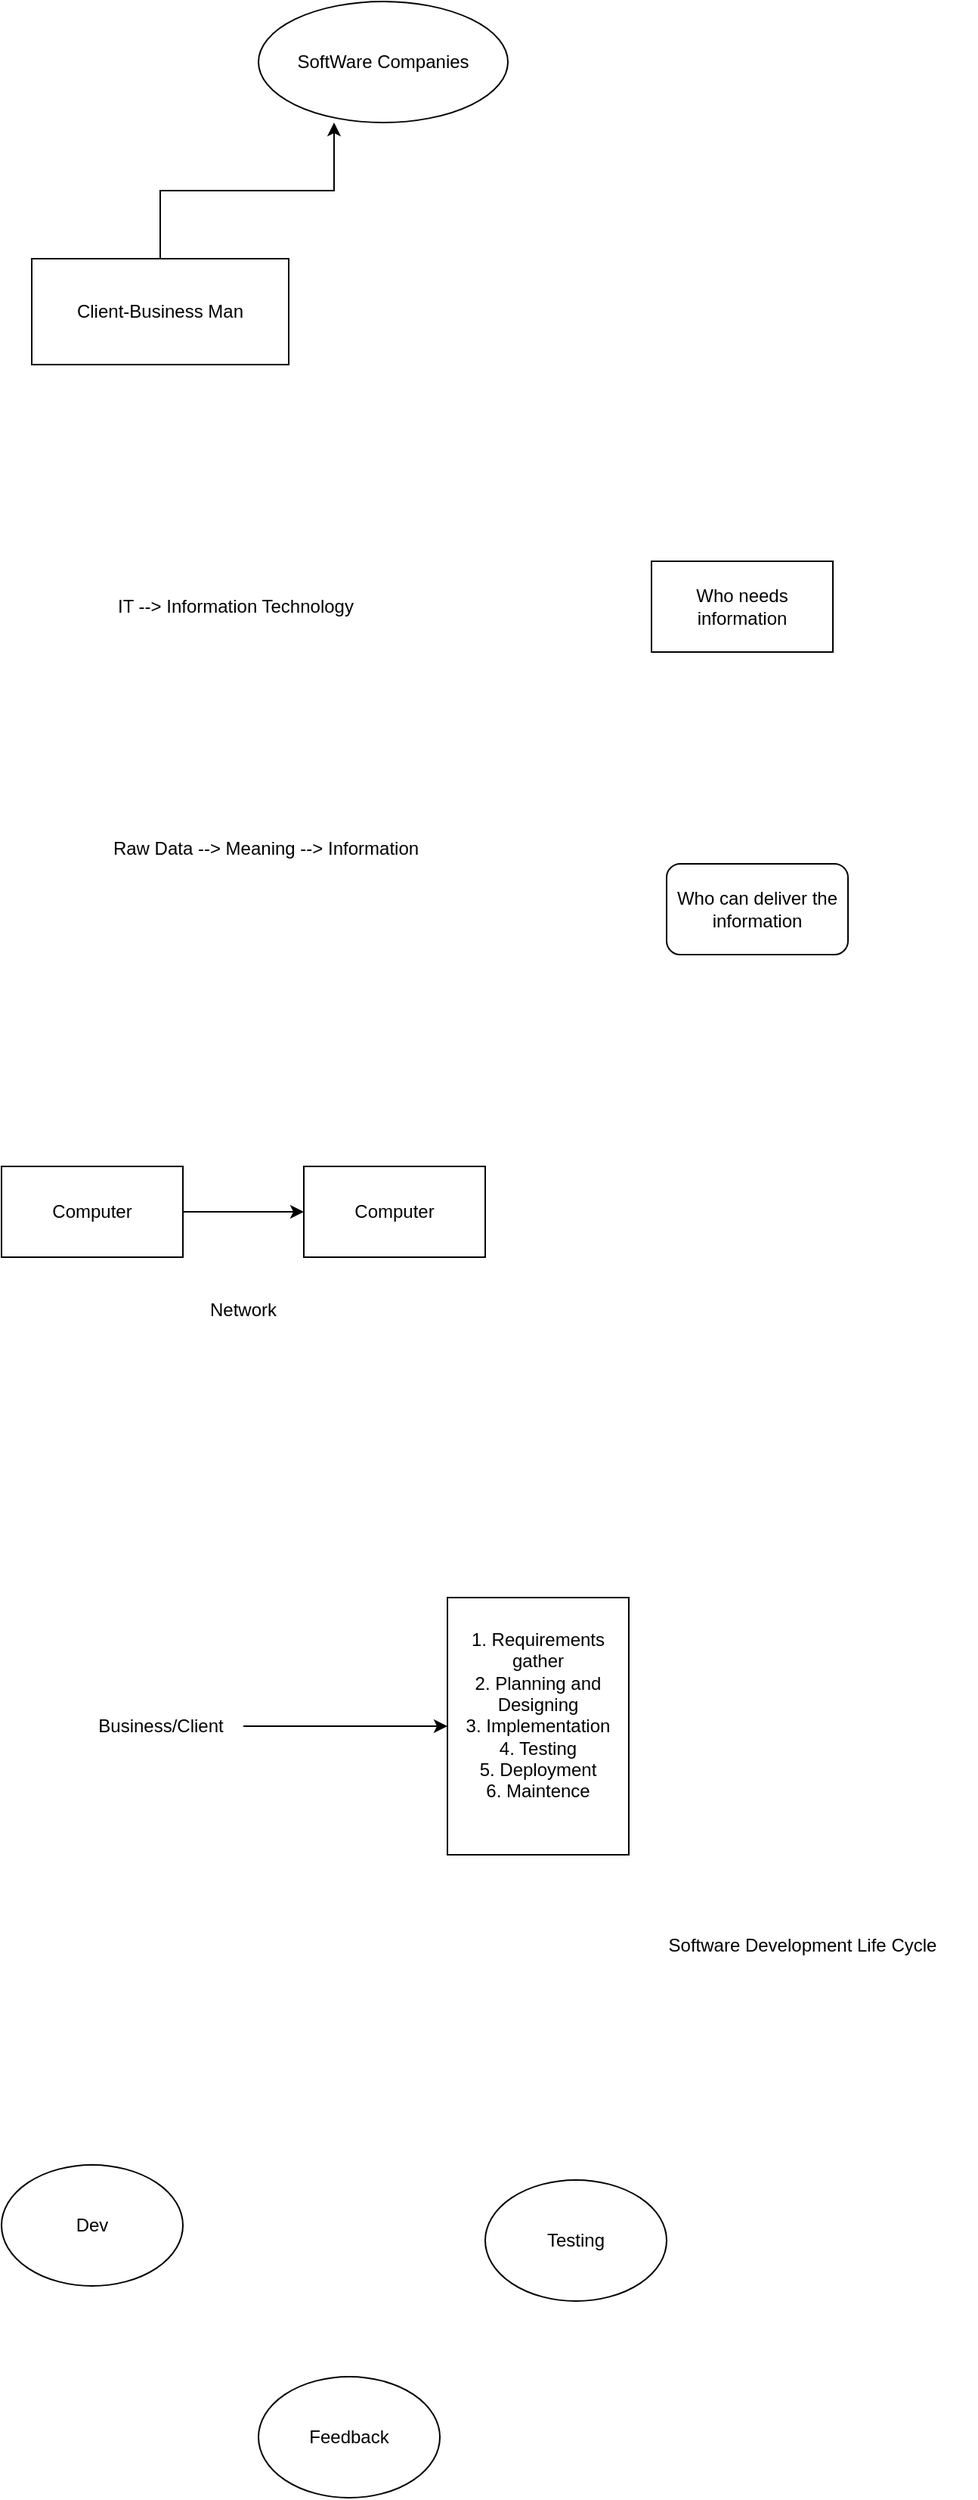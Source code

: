 <mxfile version="28.2.3">
  <diagram name="Page-1" id="jew1EUAgoZSJjEpjn8Ze">
    <mxGraphModel dx="1042" dy="562" grid="1" gridSize="10" guides="1" tooltips="1" connect="1" arrows="1" fold="1" page="1" pageScale="1" pageWidth="850" pageHeight="1100" math="0" shadow="0">
      <root>
        <mxCell id="0" />
        <mxCell id="1" parent="0" />
        <mxCell id="3_oRqrBwjkFD2H4X9KsF-1" value="Client-Business Man" style="rounded=0;whiteSpace=wrap;html=1;" vertex="1" parent="1">
          <mxGeometry x="90" y="280" width="170" height="70" as="geometry" />
        </mxCell>
        <mxCell id="3_oRqrBwjkFD2H4X9KsF-2" value="SoftWare Companies" style="ellipse;whiteSpace=wrap;html=1;" vertex="1" parent="1">
          <mxGeometry x="240" y="110" width="165" height="80" as="geometry" />
        </mxCell>
        <mxCell id="3_oRqrBwjkFD2H4X9KsF-3" style="edgeStyle=orthogonalEdgeStyle;rounded=0;orthogonalLoop=1;jettySize=auto;html=1;entryX=0.303;entryY=1;entryDx=0;entryDy=0;entryPerimeter=0;" edge="1" parent="1" source="3_oRqrBwjkFD2H4X9KsF-1" target="3_oRqrBwjkFD2H4X9KsF-2">
          <mxGeometry relative="1" as="geometry" />
        </mxCell>
        <mxCell id="3_oRqrBwjkFD2H4X9KsF-4" value="IT --&amp;gt; Information Technology" style="text;html=1;align=center;verticalAlign=middle;whiteSpace=wrap;rounded=0;" vertex="1" parent="1">
          <mxGeometry x="100" y="460" width="250" height="100" as="geometry" />
        </mxCell>
        <mxCell id="3_oRqrBwjkFD2H4X9KsF-5" value="Raw Data --&amp;gt; Meaning --&amp;gt; Information" style="text;html=1;align=center;verticalAlign=middle;whiteSpace=wrap;rounded=0;" vertex="1" parent="1">
          <mxGeometry x="100" y="640" width="290" height="60" as="geometry" />
        </mxCell>
        <mxCell id="3_oRqrBwjkFD2H4X9KsF-6" value="Who needs information" style="rounded=0;whiteSpace=wrap;html=1;" vertex="1" parent="1">
          <mxGeometry x="500" y="480" width="120" height="60" as="geometry" />
        </mxCell>
        <mxCell id="3_oRqrBwjkFD2H4X9KsF-7" value="Who can deliver the information" style="rounded=1;whiteSpace=wrap;html=1;" vertex="1" parent="1">
          <mxGeometry x="510" y="680" width="120" height="60" as="geometry" />
        </mxCell>
        <mxCell id="3_oRqrBwjkFD2H4X9KsF-10" value="" style="edgeStyle=orthogonalEdgeStyle;rounded=0;orthogonalLoop=1;jettySize=auto;html=1;" edge="1" parent="1" source="3_oRqrBwjkFD2H4X9KsF-8" target="3_oRqrBwjkFD2H4X9KsF-9">
          <mxGeometry relative="1" as="geometry" />
        </mxCell>
        <mxCell id="3_oRqrBwjkFD2H4X9KsF-8" value="Computer" style="rounded=0;whiteSpace=wrap;html=1;" vertex="1" parent="1">
          <mxGeometry x="70" y="880" width="120" height="60" as="geometry" />
        </mxCell>
        <mxCell id="3_oRqrBwjkFD2H4X9KsF-9" value="Computer" style="whiteSpace=wrap;html=1;rounded=0;" vertex="1" parent="1">
          <mxGeometry x="270" y="880" width="120" height="60" as="geometry" />
        </mxCell>
        <mxCell id="3_oRqrBwjkFD2H4X9KsF-11" value="Network" style="text;html=1;align=center;verticalAlign=middle;whiteSpace=wrap;rounded=0;" vertex="1" parent="1">
          <mxGeometry x="200" y="960" width="60" height="30" as="geometry" />
        </mxCell>
        <mxCell id="3_oRqrBwjkFD2H4X9KsF-14" value="" style="edgeStyle=orthogonalEdgeStyle;rounded=0;orthogonalLoop=1;jettySize=auto;html=1;" edge="1" parent="1" source="3_oRqrBwjkFD2H4X9KsF-12" target="3_oRqrBwjkFD2H4X9KsF-13">
          <mxGeometry relative="1" as="geometry" />
        </mxCell>
        <mxCell id="3_oRqrBwjkFD2H4X9KsF-12" value="Business/Client" style="text;html=1;align=center;verticalAlign=middle;resizable=0;points=[];autosize=1;strokeColor=none;fillColor=none;" vertex="1" parent="1">
          <mxGeometry x="120" y="1235" width="110" height="30" as="geometry" />
        </mxCell>
        <mxCell id="3_oRqrBwjkFD2H4X9KsF-13" value="1. Requirements gather&lt;div&gt;2. Planning and Designing&lt;/div&gt;&lt;div&gt;&lt;span style=&quot;background-color: transparent; color: light-dark(rgb(0, 0, 0), rgb(255, 255, 255));&quot;&gt;3. Implementation&lt;/span&gt;&lt;/div&gt;&lt;div&gt;&lt;span style=&quot;background-color: transparent; color: light-dark(rgb(0, 0, 0), rgb(255, 255, 255));&quot;&gt;4. Testing&lt;/span&gt;&lt;/div&gt;&lt;div&gt;&lt;span style=&quot;background-color: transparent; color: light-dark(rgb(0, 0, 0), rgb(255, 255, 255));&quot;&gt;5. Deployment&lt;/span&gt;&lt;/div&gt;&lt;div&gt;&lt;span style=&quot;background-color: transparent; color: light-dark(rgb(0, 0, 0), rgb(255, 255, 255));&quot;&gt;6. Maintence&lt;/span&gt;&lt;/div&gt;&lt;div&gt;&lt;br&gt;&lt;/div&gt;" style="whiteSpace=wrap;html=1;" vertex="1" parent="1">
          <mxGeometry x="365" y="1165" width="120" height="170" as="geometry" />
        </mxCell>
        <mxCell id="3_oRqrBwjkFD2H4X9KsF-15" value="Software Development Life Cycle" style="text;html=1;align=center;verticalAlign=middle;whiteSpace=wrap;rounded=0;" vertex="1" parent="1">
          <mxGeometry x="485" y="1380" width="230" height="30" as="geometry" />
        </mxCell>
        <mxCell id="3_oRqrBwjkFD2H4X9KsF-17" value="Dev" style="ellipse;whiteSpace=wrap;html=1;" vertex="1" parent="1">
          <mxGeometry x="70" y="1540" width="120" height="80" as="geometry" />
        </mxCell>
        <mxCell id="3_oRqrBwjkFD2H4X9KsF-18" value="Testing" style="ellipse;whiteSpace=wrap;html=1;" vertex="1" parent="1">
          <mxGeometry x="390" y="1550" width="120" height="80" as="geometry" />
        </mxCell>
        <mxCell id="3_oRqrBwjkFD2H4X9KsF-19" value="Feedback" style="ellipse;whiteSpace=wrap;html=1;" vertex="1" parent="1">
          <mxGeometry x="240" y="1680" width="120" height="80" as="geometry" />
        </mxCell>
      </root>
    </mxGraphModel>
  </diagram>
</mxfile>
